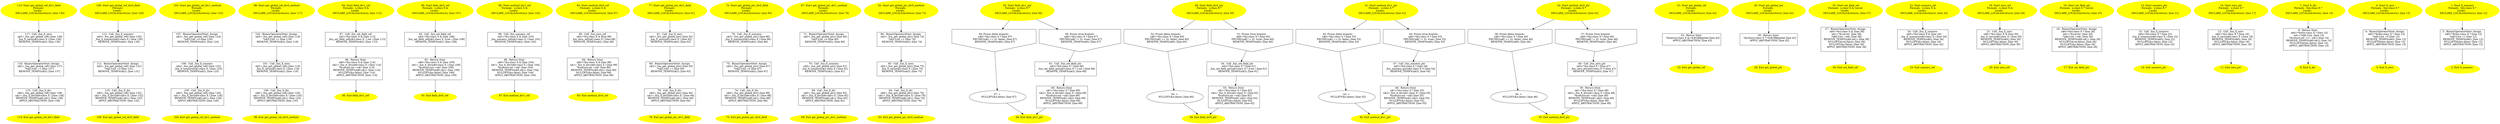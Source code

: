 digraph iCFG {
117 [label="117:  Call _fun_X_zero \n   n$3=_fun_get_global_ref() [line 136]\n  _fun_X_zero(n$3:class X ) [line 136]\n  REMOVE_TEMPS(n$3); [line 136]\n " shape="box"]
	

	 117 -> 116 ;
116 [label="116:  BinaryOperatorStmt: Assign \n   n$2=_fun_get_global_ref() [line 137]\n  *n$2.f:int =1 [line 137]\n  REMOVE_TEMPS(n$2); [line 137]\n " shape="box"]
	

	 116 -> 115 ;
115 [label="115:  Call _fun_X_div \n   n$0=_fun_get_global_ref() [line 138]\n  n$1=_fun_X_div(n$0:class X ) [line 138]\n  REMOVE_TEMPS(n$0,n$1); [line 138]\n  APPLY_ABSTRACTION; [line 138]\n " shape="box"]
	

	 115 -> 114 ;
114 [label="114: Exit get_global_ref_div1_field \n  " color=yellow style=filled]
	

113 [label="113: Start get_global_ref_div1_field\nFormals: \nLocals:  \n   DECLARE_LOCALS(&return); [line 135]\n " color=yellow style=filled]
	

	 113 -> 117 ;
112 [label="112:  Call _fun_X_nonzero \n   n$3=_fun_get_global_ref() [line 130]\n  _fun_X_nonzero(n$3:class X ) [line 130]\n  REMOVE_TEMPS(n$3); [line 130]\n " shape="box"]
	

	 112 -> 111 ;
111 [label="111:  BinaryOperatorStmt: Assign \n   n$2=_fun_get_global_ref() [line 131]\n  *n$2.f:int =0 [line 131]\n  REMOVE_TEMPS(n$2); [line 131]\n " shape="box"]
	

	 111 -> 110 ;
110 [label="110:  Call _fun_X_div \n   n$0=_fun_get_global_ref() [line 132]\n  n$1=_fun_X_div(n$0:class X ) [line 132]\n  REMOVE_TEMPS(n$0,n$1); [line 132]\n  APPLY_ABSTRACTION; [line 132]\n " shape="box"]
	

	 110 -> 109 ;
109 [label="109: Exit get_global_ref_div0_field \n  " color=yellow style=filled]
	

108 [label="108: Start get_global_ref_div0_field\nFormals: \nLocals:  \n   DECLARE_LOCALS(&return); [line 129]\n " color=yellow style=filled]
	

	 108 -> 112 ;
107 [label="107:  BinaryOperatorStmt: Assign \n   n$3=_fun_get_global_ref() [line 124]\n  *n$3.f:int =0 [line 124]\n  REMOVE_TEMPS(n$3); [line 124]\n " shape="box"]
	

	 107 -> 106 ;
106 [label="106:  Call _fun_X_nonzero \n   n$2=_fun_get_global_ref() [line 125]\n  _fun_X_nonzero(n$2:class X ) [line 125]\n  REMOVE_TEMPS(n$2); [line 125]\n " shape="box"]
	

	 106 -> 105 ;
105 [label="105:  Call _fun_X_div \n   n$0=_fun_get_global_ref() [line 126]\n  n$1=_fun_X_div(n$0:class X ) [line 126]\n  REMOVE_TEMPS(n$0,n$1); [line 126]\n  APPLY_ABSTRACTION; [line 126]\n " shape="box"]
	

	 105 -> 104 ;
104 [label="104: Exit get_global_ref_div1_method \n  " color=yellow style=filled]
	

103 [label="103: Start get_global_ref_div1_method\nFormals: \nLocals:  \n   DECLARE_LOCALS(&return); [line 123]\n " color=yellow style=filled]
	

	 103 -> 107 ;
102 [label="102:  BinaryOperatorStmt: Assign \n   n$3=_fun_get_global_ref() [line 118]\n  *n$3.f:int =1 [line 118]\n  REMOVE_TEMPS(n$3); [line 118]\n " shape="box"]
	

	 102 -> 101 ;
101 [label="101:  Call _fun_X_zero \n   n$2=_fun_get_global_ref() [line 119]\n  _fun_X_zero(n$2:class X ) [line 119]\n  REMOVE_TEMPS(n$2); [line 119]\n " shape="box"]
	

	 101 -> 100 ;
100 [label="100:  Call _fun_X_div \n   n$0=_fun_get_global_ref() [line 120]\n  n$1=_fun_X_div(n$0:class X ) [line 120]\n  REMOVE_TEMPS(n$0,n$1); [line 120]\n  APPLY_ABSTRACTION; [line 120]\n " shape="box"]
	

	 100 -> 99 ;
99 [label="99: Exit get_global_ref_div0_method \n  " color=yellow style=filled]
	

98 [label="98: Start get_global_ref_div0_method\nFormals: \nLocals:  \n   DECLARE_LOCALS(&return); [line 117]\n " color=yellow style=filled]
	

	 98 -> 102 ;
97 [label="97:  Call _fun_set_field_ref \n   n$2=*&x:class X & [line 113]\n  _fun_set_field_ref(n$2:class X ,1:int ) [line 113]\n  REMOVE_TEMPS(n$2); [line 113]\n " shape="box"]
	

	 97 -> 96 ;
96 [label="96:  Return Stmt \n   n$0=*&x:class X & [line 114]\n  n$1=_fun_X_div(n$0:class X ) [line 114]\n  *&return:int =n$1 [line 114]\n  REMOVE_TEMPS(n$0,n$1); [line 114]\n  NULLIFY(&x,false); [line 114]\n  APPLY_ABSTRACTION; [line 114]\n " shape="box"]
	

	 96 -> 95 ;
95 [label="95: Exit field_div1_ref \n  " color=yellow style=filled]
	

94 [label="94: Start field_div1_ref\nFormals:  x:class X &\nLocals:  \n   DECLARE_LOCALS(&return); [line 112]\n " color=yellow style=filled]
	

	 94 -> 97 ;
93 [label="93:  Call _fun_set_field_ref \n   n$2=*&x:class X & [line 108]\n  _fun_set_field_ref(n$2:class X ,0:int ) [line 108]\n  REMOVE_TEMPS(n$2); [line 108]\n " shape="box"]
	

	 93 -> 92 ;
92 [label="92:  Return Stmt \n   n$0=*&x:class X & [line 109]\n  n$1=_fun_X_div(n$0:class X ) [line 109]\n  *&return:int =n$1 [line 109]\n  REMOVE_TEMPS(n$0,n$1); [line 109]\n  NULLIFY(&x,false); [line 109]\n  APPLY_ABSTRACTION; [line 109]\n " shape="box"]
	

	 92 -> 91 ;
91 [label="91: Exit field_div0_ref \n  " color=yellow style=filled]
	

90 [label="90: Start field_div0_ref\nFormals:  x:class X &\nLocals:  \n   DECLARE_LOCALS(&return); [line 107]\n " color=yellow style=filled]
	

	 90 -> 93 ;
89 [label="89:  Call _fun_nonzero_ref \n   n$2=*&x:class X & [line 103]\n  _fun_nonzero_ref(n$2:class X ) [line 103]\n  REMOVE_TEMPS(n$2); [line 103]\n " shape="box"]
	

	 89 -> 88 ;
88 [label="88:  Return Stmt \n   n$0=*&x:class X & [line 104]\n  n$1=_fun_X_div(n$0:class X ) [line 104]\n  *&return:int =n$1 [line 104]\n  REMOVE_TEMPS(n$0,n$1); [line 104]\n  NULLIFY(&x,false); [line 104]\n  APPLY_ABSTRACTION; [line 104]\n " shape="box"]
	

	 88 -> 87 ;
87 [label="87: Exit method_div1_ref \n  " color=yellow style=filled]
	

86 [label="86: Start method_div1_ref\nFormals:  x:class X &\nLocals:  \n   DECLARE_LOCALS(&return); [line 102]\n " color=yellow style=filled]
	

	 86 -> 89 ;
85 [label="85:  Call _fun_zero_ref \n   n$2=*&x:class X & [line 98]\n  _fun_zero_ref(n$2:class X ) [line 98]\n  REMOVE_TEMPS(n$2); [line 98]\n " shape="box"]
	

	 85 -> 84 ;
84 [label="84:  Return Stmt \n   n$0=*&x:class X & [line 99]\n  n$1=_fun_X_div(n$0:class X ) [line 99]\n  *&return:int =n$1 [line 99]\n  REMOVE_TEMPS(n$0,n$1); [line 99]\n  NULLIFY(&x,false); [line 99]\n  APPLY_ABSTRACTION; [line 99]\n " shape="box"]
	

	 84 -> 83 ;
83 [label="83: Exit method_div0_ref \n  " color=yellow style=filled]
	

82 [label="82: Start method_div0_ref\nFormals:  x:class X &\nLocals:  \n   DECLARE_LOCALS(&return); [line 97]\n " color=yellow style=filled]
	

	 82 -> 85 ;
81 [label="81:  Call _fun_X_zero \n   n$3=_fun_get_global_ptr() [line 92]\n  _fun_X_zero(n$3:class X ) [line 92]\n  REMOVE_TEMPS(n$3); [line 92]\n " shape="box"]
	

	 81 -> 80 ;
80 [label="80:  BinaryOperatorStmt: Assign \n   n$2=_fun_get_global_ptr() [line 93]\n  *n$2.f:int =1 [line 93]\n  REMOVE_TEMPS(n$2); [line 93]\n " shape="box"]
	

	 80 -> 79 ;
79 [label="79:  Call _fun_X_div \n   n$0=_fun_get_global_ptr() [line 94]\n  n$1=_fun_X_div(n$0:class X ) [line 94]\n  REMOVE_TEMPS(n$0,n$1); [line 94]\n  APPLY_ABSTRACTION; [line 94]\n " shape="box"]
	

	 79 -> 78 ;
78 [label="78: Exit get_global_ptr_div1_field \n  " color=yellow style=filled]
	

77 [label="77: Start get_global_ptr_div1_field\nFormals: \nLocals:  \n   DECLARE_LOCALS(&return); [line 91]\n " color=yellow style=filled]
	

	 77 -> 81 ;
76 [label="76:  Call _fun_X_nonzero \n   n$3=_fun_get_global_ptr() [line 86]\n  _fun_X_nonzero(n$3:class X ) [line 86]\n  REMOVE_TEMPS(n$3); [line 86]\n " shape="box"]
	

	 76 -> 75 ;
75 [label="75:  BinaryOperatorStmt: Assign \n   n$2=_fun_get_global_ptr() [line 87]\n  *n$2.f:int =0 [line 87]\n  REMOVE_TEMPS(n$2); [line 87]\n " shape="box"]
	

	 75 -> 74 ;
74 [label="74:  Call _fun_X_div \n   n$0=_fun_get_global_ptr() [line 88]\n  n$1=_fun_X_div(n$0:class X ) [line 88]\n  REMOVE_TEMPS(n$0,n$1); [line 88]\n  APPLY_ABSTRACTION; [line 88]\n " shape="box"]
	

	 74 -> 73 ;
73 [label="73: Exit get_global_ptr_div0_field \n  " color=yellow style=filled]
	

72 [label="72: Start get_global_ptr_div0_field\nFormals: \nLocals:  \n   DECLARE_LOCALS(&return); [line 85]\n " color=yellow style=filled]
	

	 72 -> 76 ;
71 [label="71:  BinaryOperatorStmt: Assign \n   n$3=_fun_get_global_ptr() [line 80]\n  *n$3.f:int =0 [line 80]\n  REMOVE_TEMPS(n$3); [line 80]\n " shape="box"]
	

	 71 -> 70 ;
70 [label="70:  Call _fun_X_nonzero \n   n$2=_fun_get_global_ptr() [line 81]\n  _fun_X_nonzero(n$2:class X ) [line 81]\n  REMOVE_TEMPS(n$2); [line 81]\n " shape="box"]
	

	 70 -> 69 ;
69 [label="69:  Call _fun_X_div \n   n$0=_fun_get_global_ptr() [line 82]\n  n$1=_fun_X_div(n$0:class X ) [line 82]\n  REMOVE_TEMPS(n$0,n$1); [line 82]\n  APPLY_ABSTRACTION; [line 82]\n " shape="box"]
	

	 69 -> 68 ;
68 [label="68: Exit get_global_ptr_div1_method \n  " color=yellow style=filled]
	

67 [label="67: Start get_global_ptr_div1_method\nFormals: \nLocals:  \n   DECLARE_LOCALS(&return); [line 79]\n " color=yellow style=filled]
	

	 67 -> 71 ;
66 [label="66:  BinaryOperatorStmt: Assign \n   n$3=_fun_get_global_ptr() [line 74]\n  *n$3.f:int =1 [line 74]\n  REMOVE_TEMPS(n$3); [line 74]\n " shape="box"]
	

	 66 -> 65 ;
65 [label="65:  Call _fun_X_zero \n   n$2=_fun_get_global_ptr() [line 75]\n  _fun_X_zero(n$2:class X ) [line 75]\n  REMOVE_TEMPS(n$2); [line 75]\n " shape="box"]
	

	 65 -> 64 ;
64 [label="64:  Call _fun_X_div \n   n$0=_fun_get_global_ptr() [line 76]\n  n$1=_fun_X_div(n$0:class X ) [line 76]\n  REMOVE_TEMPS(n$0,n$1); [line 76]\n  APPLY_ABSTRACTION; [line 76]\n " shape="box"]
	

	 64 -> 63 ;
63 [label="63: Exit get_global_ptr_div0_method \n  " color=yellow style=filled]
	

62 [label="62: Start get_global_ptr_div0_method\nFormals: \nLocals:  \n   DECLARE_LOCALS(&return); [line 73]\n " color=yellow style=filled]
	

	 62 -> 66 ;
61 [label="61:  Call _fun_set_field_ptr \n   n$3=*&x:class X * [line 68]\n  _fun_set_field_ptr(n$3:class X *,1:int ) [line 68]\n  REMOVE_TEMPS(n$3); [line 68]\n " shape="box"]
	

	 61 -> 60 ;
60 [label="60:  Return Stmt \n   n$1=*&x:class X * [line 69]\n  n$2=_fun_X_div(n$1:class X ) [line 69]\n  *&return:int =n$2 [line 69]\n  REMOVE_TEMPS(n$1,n$2); [line 69]\n  NULLIFY(&x,false); [line 69]\n  APPLY_ABSTRACTION; [line 69]\n " shape="box"]
	

	 60 -> 56 ;
59 [label="59: Prune (false branch) \n   n$0=*&x:class X * [line 67]\n  PRUNE((n$0 == 0), false); [line 67]\n  REMOVE_TEMPS(n$0); [line 67]\n " shape="invhouse"]
	

	 59 -> 57 ;
58 [label="58: Prune (true branch) \n   n$0=*&x:class X * [line 67]\n  PRUNE((n$0 != 0), true); [line 67]\n  REMOVE_TEMPS(n$0); [line 67]\n " shape="invhouse"]
	

	 58 -> 61 ;
57 [label="57: + \n   NULLIFY(&x,false); [line 67]\n " ]
	

	 57 -> 56 ;
56 [label="56: Exit field_div1_ptr \n  " color=yellow style=filled]
	

55 [label="55: Start field_div1_ptr\nFormals:  x:class X *\nLocals:  \n   DECLARE_LOCALS(&return); [line 66]\n " color=yellow style=filled]
	

	 55 -> 58 ;
	 55 -> 59 ;
54 [label="54:  Call _fun_set_field_ptr \n   n$3=*&x:class X * [line 61]\n  _fun_set_field_ptr(n$3:class X *,0:int ) [line 61]\n  REMOVE_TEMPS(n$3); [line 61]\n " shape="box"]
	

	 54 -> 53 ;
53 [label="53:  Return Stmt \n   n$1=*&x:class X * [line 62]\n  n$2=_fun_X_div(n$1:class X ) [line 62]\n  *&return:int =n$2 [line 62]\n  REMOVE_TEMPS(n$1,n$2); [line 62]\n  NULLIFY(&x,false); [line 62]\n  APPLY_ABSTRACTION; [line 62]\n " shape="box"]
	

	 53 -> 49 ;
52 [label="52: Prune (false branch) \n   n$0=*&x:class X * [line 60]\n  PRUNE((n$0 == 0), false); [line 60]\n  REMOVE_TEMPS(n$0); [line 60]\n " shape="invhouse"]
	

	 52 -> 50 ;
51 [label="51: Prune (true branch) \n   n$0=*&x:class X * [line 60]\n  PRUNE((n$0 != 0), true); [line 60]\n  REMOVE_TEMPS(n$0); [line 60]\n " shape="invhouse"]
	

	 51 -> 54 ;
50 [label="50: + \n   NULLIFY(&x,false); [line 60]\n " ]
	

	 50 -> 49 ;
49 [label="49: Exit field_div0_ptr \n  " color=yellow style=filled]
	

48 [label="48: Start field_div0_ptr\nFormals:  x:class X *\nLocals:  \n   DECLARE_LOCALS(&return); [line 59]\n " color=yellow style=filled]
	

	 48 -> 51 ;
	 48 -> 52 ;
47 [label="47:  Call _fun_nonzero_ptr \n   n$3=*&x:class X * [line 54]\n  _fun_nonzero_ptr(n$3:class X *) [line 54]\n  REMOVE_TEMPS(n$3); [line 54]\n " shape="box"]
	

	 47 -> 46 ;
46 [label="46:  Return Stmt \n   n$1=*&x:class X * [line 55]\n  n$2=_fun_X_div(n$1:class X ) [line 55]\n  *&return:int =n$2 [line 55]\n  REMOVE_TEMPS(n$1,n$2); [line 55]\n  NULLIFY(&x,false); [line 55]\n  APPLY_ABSTRACTION; [line 55]\n " shape="box"]
	

	 46 -> 42 ;
45 [label="45: Prune (false branch) \n   n$0=*&x:class X * [line 53]\n  PRUNE((n$0 == 0), false); [line 53]\n  REMOVE_TEMPS(n$0); [line 53]\n " shape="invhouse"]
	

	 45 -> 43 ;
44 [label="44: Prune (true branch) \n   n$0=*&x:class X * [line 53]\n  PRUNE((n$0 != 0), true); [line 53]\n  REMOVE_TEMPS(n$0); [line 53]\n " shape="invhouse"]
	

	 44 -> 47 ;
43 [label="43: + \n   NULLIFY(&x,false); [line 53]\n " ]
	

	 43 -> 42 ;
42 [label="42: Exit method_div1_ptr \n  " color=yellow style=filled]
	

41 [label="41: Start method_div1_ptr\nFormals:  x:class X *\nLocals:  \n   DECLARE_LOCALS(&return); [line 52]\n " color=yellow style=filled]
	

	 41 -> 44 ;
	 41 -> 45 ;
40 [label="40:  Call _fun_zero_ptr \n   n$3=*&x:class X * [line 47]\n  _fun_zero_ptr(n$3:class X *) [line 47]\n  REMOVE_TEMPS(n$3); [line 47]\n " shape="box"]
	

	 40 -> 39 ;
39 [label="39:  Return Stmt \n   n$1=*&x:class X * [line 48]\n  n$2=_fun_X_div(n$1:class X ) [line 48]\n  *&return:int =n$2 [line 48]\n  REMOVE_TEMPS(n$1,n$2); [line 48]\n  NULLIFY(&x,false); [line 48]\n  APPLY_ABSTRACTION; [line 48]\n " shape="box"]
	

	 39 -> 35 ;
38 [label="38: Prune (false branch) \n   n$0=*&x:class X * [line 46]\n  PRUNE((n$0 == 0), false); [line 46]\n  REMOVE_TEMPS(n$0); [line 46]\n " shape="invhouse"]
	

	 38 -> 36 ;
37 [label="37: Prune (true branch) \n   n$0=*&x:class X * [line 46]\n  PRUNE((n$0 != 0), true); [line 46]\n  REMOVE_TEMPS(n$0); [line 46]\n " shape="invhouse"]
	

	 37 -> 40 ;
36 [label="36: + \n   NULLIFY(&x,false); [line 46]\n " ]
	

	 36 -> 35 ;
35 [label="35: Exit method_div0_ptr \n  " color=yellow style=filled]
	

34 [label="34: Start method_div0_ptr\nFormals:  x:class X *\nLocals:  \n   DECLARE_LOCALS(&return); [line 45]\n " color=yellow style=filled]
	

	 34 -> 37 ;
	 34 -> 38 ;
33 [label="33:  Return Stmt \n   *&return:class X &=&#GB$global [line 43]\n  APPLY_ABSTRACTION; [line 43]\n " shape="box"]
	

	 33 -> 32 ;
32 [label="32: Exit get_global_ref \n  " color=yellow style=filled]
	

31 [label="31: Start get_global_ref\nFormals: \nLocals:  \n   DECLARE_LOCALS(&return); [line 43]\n " color=yellow style=filled]
	

	 31 -> 33 ;
30 [label="30:  Return Stmt \n   *&return:class X *=&#GB$global [line 42]\n  APPLY_ABSTRACTION; [line 42]\n " shape="box"]
	

	 30 -> 29 ;
29 [label="29: Exit get_global_ptr \n  " color=yellow style=filled]
	

28 [label="28: Start get_global_ptr\nFormals: \nLocals:  \n   DECLARE_LOCALS(&return); [line 42]\n " color=yellow style=filled]
	

	 28 -> 30 ;
27 [label="27:  BinaryOperatorStmt: Assign \n   n$0=*&x:class X & [line 38]\n  n$1=*&val:int  [line 38]\n  *n$0.f:int =n$1 [line 38]\n  REMOVE_TEMPS(n$0,n$1); [line 38]\n  NULLIFY(&val,false); [line 38]\n  NULLIFY(&x,false); [line 38]\n  APPLY_ABSTRACTION; [line 38]\n " shape="box"]
	

	 27 -> 26 ;
26 [label="26: Exit set_field_ref \n  " color=yellow style=filled]
	

25 [label="25: Start set_field_ref\nFormals:  x:class X & val:int \nLocals:  \n   DECLARE_LOCALS(&return); [line 37]\n " color=yellow style=filled]
	

	 25 -> 27 ;
24 [label="24:  Call _fun_X_nonzero \n   n$0=*&x:class X & [line 34]\n  _fun_X_nonzero(n$0:class X ) [line 34]\n  REMOVE_TEMPS(n$0); [line 34]\n  NULLIFY(&x,false); [line 34]\n  APPLY_ABSTRACTION; [line 34]\n " shape="box"]
	

	 24 -> 23 ;
23 [label="23: Exit nonzero_ref \n  " color=yellow style=filled]
	

22 [label="22: Start nonzero_ref\nFormals:  x:class X &\nLocals:  \n   DECLARE_LOCALS(&return); [line 33]\n " color=yellow style=filled]
	

	 22 -> 24 ;
21 [label="21:  Call _fun_X_zero \n   n$0=*&x:class X & [line 30]\n  _fun_X_zero(n$0:class X ) [line 30]\n  REMOVE_TEMPS(n$0); [line 30]\n  NULLIFY(&x,false); [line 30]\n  APPLY_ABSTRACTION; [line 30]\n " shape="box"]
	

	 21 -> 20 ;
20 [label="20: Exit zero_ref \n  " color=yellow style=filled]
	

19 [label="19: Start zero_ref\nFormals:  x:class X &\nLocals:  \n   DECLARE_LOCALS(&return); [line 29]\n " color=yellow style=filled]
	

	 19 -> 21 ;
18 [label="18:  BinaryOperatorStmt: Assign \n   n$0=*&x:class X * [line 26]\n  n$1=*&val:int  [line 26]\n  *n$0.f:int =n$1 [line 26]\n  REMOVE_TEMPS(n$0,n$1); [line 26]\n  NULLIFY(&val,false); [line 26]\n  NULLIFY(&x,false); [line 26]\n  APPLY_ABSTRACTION; [line 26]\n " shape="box"]
	

	 18 -> 17 ;
17 [label="17: Exit set_field_ptr \n  " color=yellow style=filled]
	

16 [label="16: Start set_field_ptr\nFormals:  x:class X * val:int \nLocals:  \n   DECLARE_LOCALS(&return); [line 25]\n " color=yellow style=filled]
	

	 16 -> 18 ;
15 [label="15:  Call _fun_X_nonzero \n   n$0=*&x:class X * [line 22]\n  _fun_X_nonzero(n$0:class X ) [line 22]\n  REMOVE_TEMPS(n$0); [line 22]\n  NULLIFY(&x,false); [line 22]\n  APPLY_ABSTRACTION; [line 22]\n " shape="box"]
	

	 15 -> 14 ;
14 [label="14: Exit nonzero_ptr \n  " color=yellow style=filled]
	

13 [label="13: Start nonzero_ptr\nFormals:  x:class X *\nLocals:  \n   DECLARE_LOCALS(&return); [line 21]\n " color=yellow style=filled]
	

	 13 -> 15 ;
12 [label="12:  Call _fun_X_zero \n   n$0=*&x:class X * [line 18]\n  _fun_X_zero(n$0:class X ) [line 18]\n  REMOVE_TEMPS(n$0); [line 18]\n  NULLIFY(&x,false); [line 18]\n  APPLY_ABSTRACTION; [line 18]\n " shape="box"]
	

	 12 -> 11 ;
11 [label="11: Exit zero_ptr \n  " color=yellow style=filled]
	

10 [label="10: Start zero_ptr\nFormals:  x:class X *\nLocals:  \n   DECLARE_LOCALS(&return); [line 17]\n " color=yellow style=filled]
	

	 10 -> 12 ;
9 [label="9:  Return Stmt \n   n$0=*&this:class X * [line 14]\n  n$1=*n$0.f:int  [line 14]\n  *&return:int =(1 / n$1) [line 14]\n  REMOVE_TEMPS(n$0,n$1); [line 14]\n  NULLIFY(&this,false); [line 14]\n  APPLY_ABSTRACTION; [line 14]\n " shape="box"]
	

	 9 -> 8 ;
8 [label="8: Exit X_div \n  " color=yellow style=filled]
	

7 [label="7: Start X_div\nFormals:  this:class X *\nLocals:  \n   DECLARE_LOCALS(&return); [line 14]\n " color=yellow style=filled]
	

	 7 -> 9 ;
6 [label="6:  BinaryOperatorStmt: Assign \n   n$0=*&this:class X * [line 13]\n  *n$0.f:int =0 [line 13]\n  REMOVE_TEMPS(n$0); [line 13]\n  NULLIFY(&this,false); [line 13]\n  APPLY_ABSTRACTION; [line 13]\n " shape="box"]
	

	 6 -> 5 ;
5 [label="5: Exit X_zero \n  " color=yellow style=filled]
	

4 [label="4: Start X_zero\nFormals:  this:class X *\nLocals:  \n   DECLARE_LOCALS(&return); [line 13]\n " color=yellow style=filled]
	

	 4 -> 6 ;
3 [label="3:  BinaryOperatorStmt: Assign \n   n$0=*&this:class X * [line 12]\n  *n$0.f:int =1 [line 12]\n  REMOVE_TEMPS(n$0); [line 12]\n  NULLIFY(&this,false); [line 12]\n  APPLY_ABSTRACTION; [line 12]\n " shape="box"]
	

	 3 -> 2 ;
2 [label="2: Exit X_nonzero \n  " color=yellow style=filled]
	

1 [label="1: Start X_nonzero\nFormals:  this:class X *\nLocals:  \n   DECLARE_LOCALS(&return); [line 12]\n " color=yellow style=filled]
	

	 1 -> 3 ;
}
